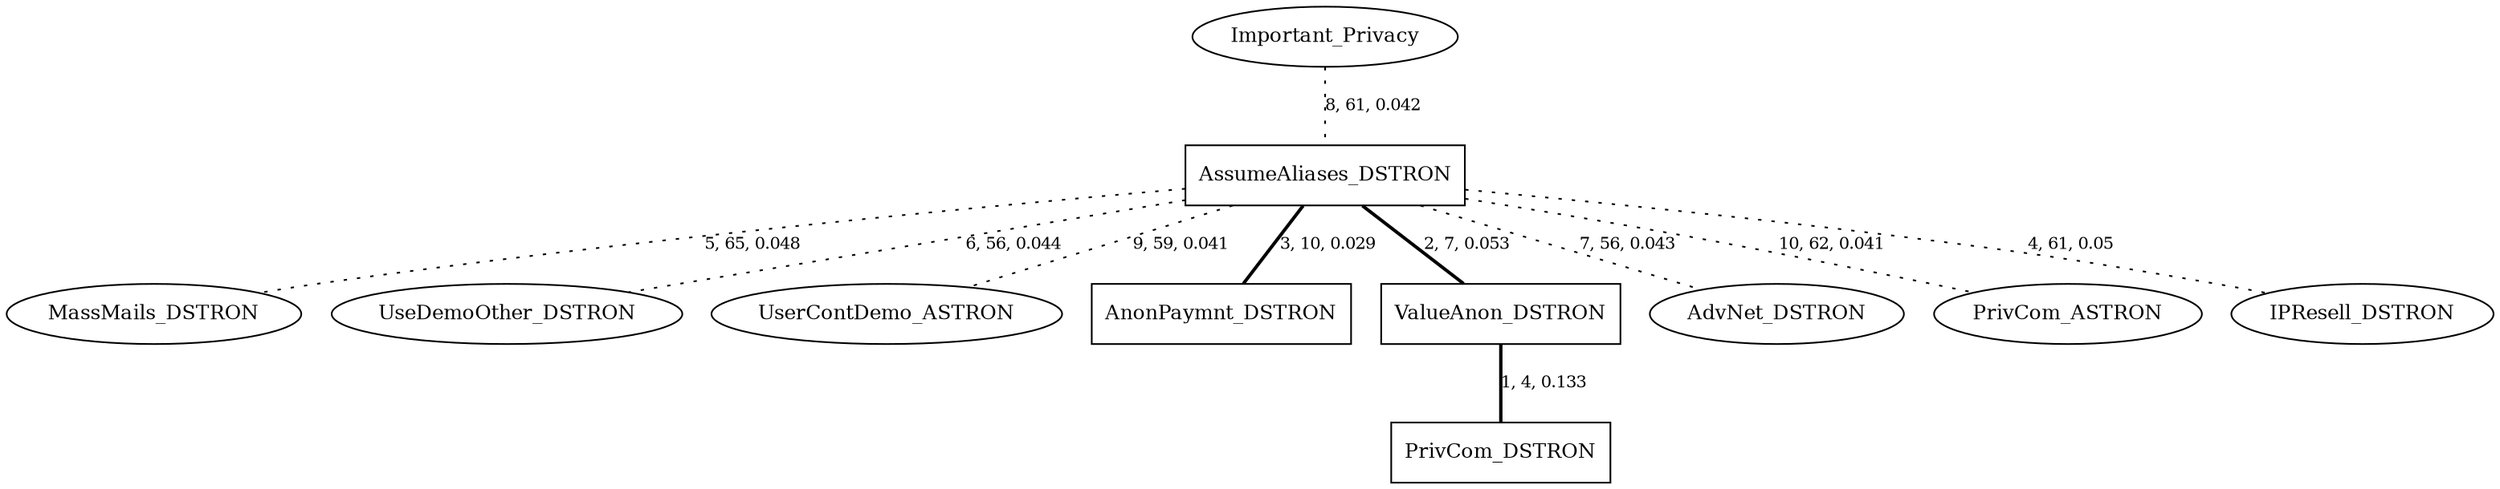 graph G{
    MassMails_DSTRON [label="MassMails_DSTRON", fontsize=12];
    AssumeAliases_DSTRON [label="AssumeAliases_DSTRON", fontsize=12, shape=box];
    PrivCom_DSTRON [label="PrivCom_DSTRON", fontsize=12, shape=box];
    UseDemoOther_DSTRON [label="UseDemoOther_DSTRON", fontsize=12];
    UserContDemo_ASTRON [label="UserContDemo_ASTRON", fontsize=12];
    Important_Privacy [label="Important_Privacy", fontsize=12];
    AnonPaymnt_DSTRON [label="AnonPaymnt_DSTRON", fontsize=12, shape=box];
    ValueAnon_DSTRON [label="ValueAnon_DSTRON", fontsize=12, shape=box];
    AdvNet_DSTRON [label="AdvNet_DSTRON", fontsize=12];
    PrivCom_ASTRON [label="PrivCom_ASTRON", fontsize=12];
    IPResell_DSTRON [label="IPResell_DSTRON", fontsize=12];
    Important_Privacy -- AssumeAliases_DSTRON [label="8, 61, 0.042", fontsize=10, style=dotted];
    AssumeAliases_DSTRON -- ValueAnon_DSTRON [label="2, 7, 0.053", fontsize=10, style=bold];
    AssumeAliases_DSTRON -- UseDemoOther_DSTRON [label="6, 56, 0.044", fontsize=10, style=dotted];
    ValueAnon_DSTRON -- PrivCom_DSTRON [label="1, 4, 0.133", fontsize=10, style=bold];
    AssumeAliases_DSTRON -- IPResell_DSTRON [label="4, 61, 0.05", fontsize=10, style=dotted];
    AssumeAliases_DSTRON -- AdvNet_DSTRON [label="7, 56, 0.043", fontsize=10, style=dotted];
    AssumeAliases_DSTRON -- AnonPaymnt_DSTRON [label="3, 10, 0.029", fontsize=10, style=bold];
    AssumeAliases_DSTRON -- UserContDemo_ASTRON [label="9, 59, 0.041", fontsize=10, style=dotted];
    AssumeAliases_DSTRON -- MassMails_DSTRON [label="5, 65, 0.048", fontsize=10, style=dotted];
    AssumeAliases_DSTRON -- PrivCom_ASTRON [label="10, 62, 0.041", fontsize=10, style=dotted];
}
